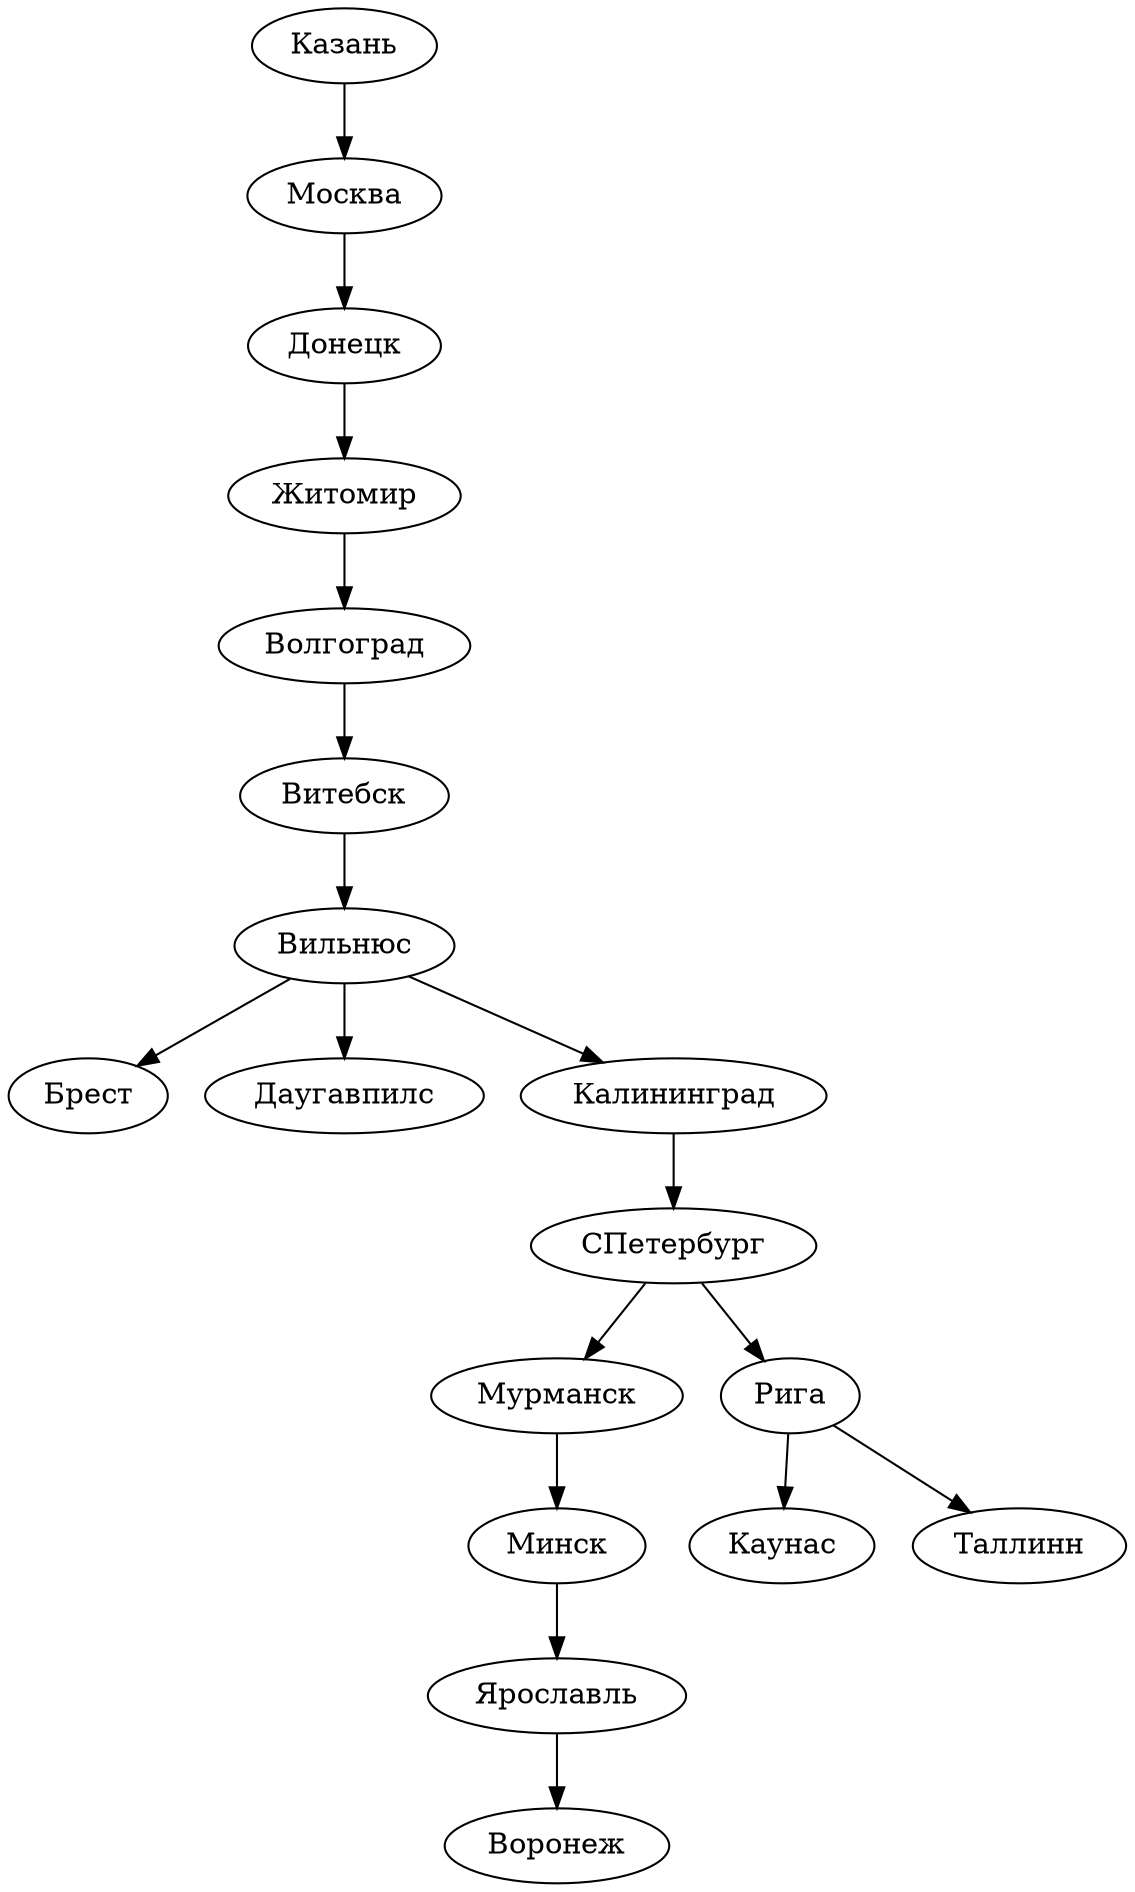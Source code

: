 digraph {
    Казань -> Москва /* FRAMES */;
    Москва -> Донецк /* FRAMES */;
    Донецк -> Житомир /* FRAMES */;
    Житомир -> Волгоград /* FRAMES */;
    Волгоград -> Витебск /* FRAMES */;
    Витебск -> Вильнюс /* FRAMES */;
    Вильнюс -> Брест /* FRAMES */;
    Вильнюс -> Даугавпилс /* FRAMES */;
    Вильнюс -> Калининград /* FRAMES */;
    Калининград -> СПетербург /* FRAMES */;
    СПетербург -> Мурманск /* FRAMES */;
    Мурманск -> Минск /* FRAMES */;
    Минск -> Ярославль /* FRAMES */;
    Ярославль -> Воронеж /* FRAMES */;
    СПетербург -> Рига /* FRAMES */;
    Рига -> Каунас /* FRAMES */;
    Рига -> Таллинн /* FRAMES */;

    Казань /* FRAMES */;
    Москва /* FRAMES */;
    Донецк /* FRAMES */;
    Житомир /* FRAMES */;
    Волгоград /* FRAMES */;
    Витебск /* FRAMES */;
    Вильнюс /* FRAMES */;
    Брест /* FRAMES */;
    Даугавпилс /* FRAMES */;
    Калининград /* FRAMES */;
    СПетербург /* FRAMES */;
    Мурманск /* FRAMES */;
    Минск /* FRAMES */;
    Ярославль /* FRAMES */;
    Воронеж /* FRAMES */;
    Рига /* FRAMES */;
    Каунас /* FRAMES */;
    Таллинн /* FRAMES */;
}
